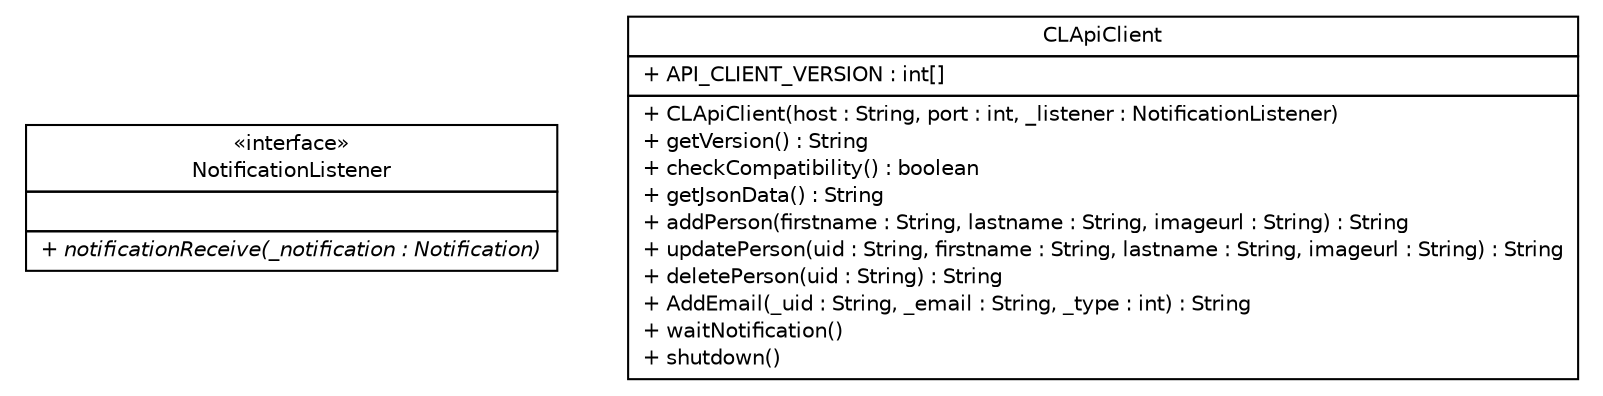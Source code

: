 #!/usr/local/bin/dot
#
# Class diagram 
# Generated by UMLGraph version 5.1 (http://www.umlgraph.org/)
#

digraph G {
	edge [fontname="Helvetica",fontsize=10,labelfontname="Helvetica",labelfontsize=10];
	node [fontname="Helvetica",fontsize=10,shape=plaintext];
	nodesep=0.25;
	ranksep=0.5;
	// com.clapi.client.NotificationListener
	c64 [label=<<table title="com.clapi.client.NotificationListener" border="0" cellborder="1" cellspacing="0" cellpadding="2" port="p" href="./NotificationListener.html">
		<tr><td><table border="0" cellspacing="0" cellpadding="1">
<tr><td align="center" balign="center"> &#171;interface&#187; </td></tr>
<tr><td align="center" balign="center"> NotificationListener </td></tr>
		</table></td></tr>
		<tr><td><table border="0" cellspacing="0" cellpadding="1">
<tr><td align="left" balign="left">  </td></tr>
		</table></td></tr>
		<tr><td><table border="0" cellspacing="0" cellpadding="1">
<tr><td align="left" balign="left"><font face="Helvetica-Oblique" point-size="10.0"> + notificationReceive(_notification : Notification) </font></td></tr>
		</table></td></tr>
		</table>>, fontname="Helvetica", fontcolor="black", fontsize=10.0];
	// com.clapi.client.CLApiClient
	c65 [label=<<table title="com.clapi.client.CLApiClient" border="0" cellborder="1" cellspacing="0" cellpadding="2" port="p" href="./CLApiClient.html">
		<tr><td><table border="0" cellspacing="0" cellpadding="1">
<tr><td align="center" balign="center"> CLApiClient </td></tr>
		</table></td></tr>
		<tr><td><table border="0" cellspacing="0" cellpadding="1">
<tr><td align="left" balign="left"> + API_CLIENT_VERSION : int[] </td></tr>
		</table></td></tr>
		<tr><td><table border="0" cellspacing="0" cellpadding="1">
<tr><td align="left" balign="left"> + CLApiClient(host : String, port : int, _listener : NotificationListener) </td></tr>
<tr><td align="left" balign="left"> + getVersion() : String </td></tr>
<tr><td align="left" balign="left"> + checkCompatibility() : boolean </td></tr>
<tr><td align="left" balign="left"> + getJsonData() : String </td></tr>
<tr><td align="left" balign="left"> + addPerson(firstname : String, lastname : String, imageurl : String) : String </td></tr>
<tr><td align="left" balign="left"> + updatePerson(uid : String, firstname : String, lastname : String, imageurl : String) : String </td></tr>
<tr><td align="left" balign="left"> + deletePerson(uid : String) : String </td></tr>
<tr><td align="left" balign="left"> + AddEmail(_uid : String, _email : String, _type : int) : String </td></tr>
<tr><td align="left" balign="left"> + waitNotification() </td></tr>
<tr><td align="left" balign="left"> + shutdown() </td></tr>
		</table></td></tr>
		</table>>, fontname="Helvetica", fontcolor="black", fontsize=10.0];
}

